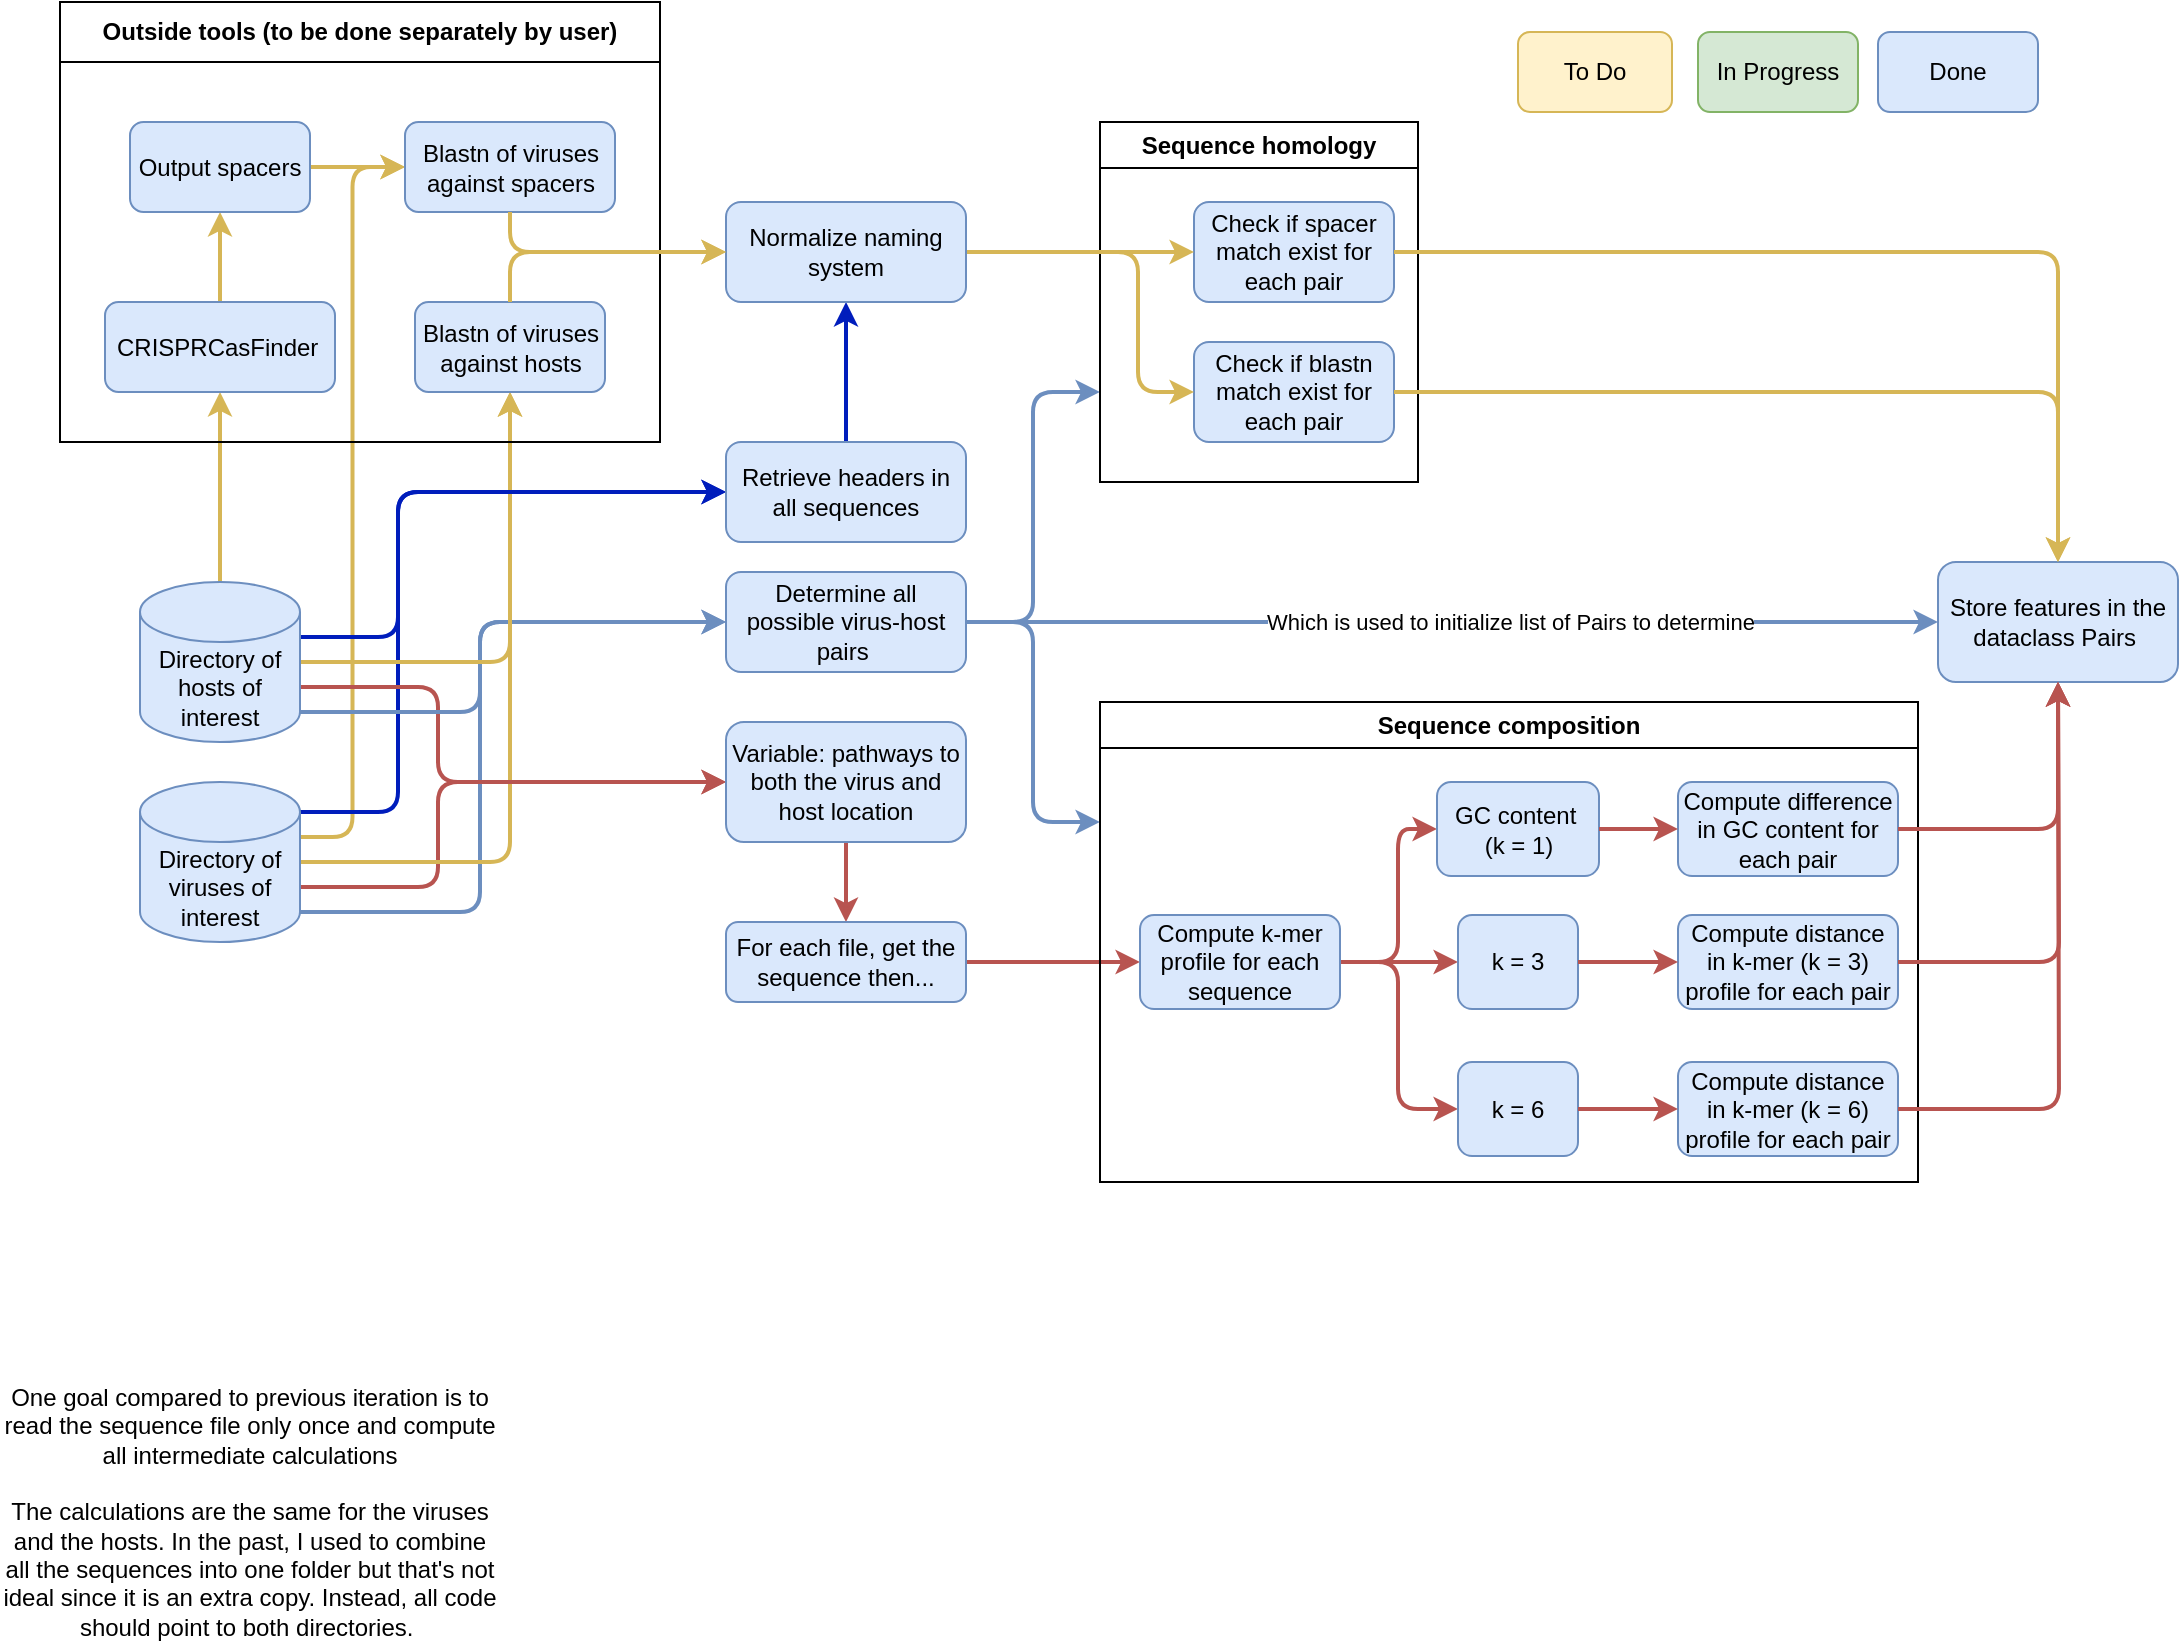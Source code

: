 <mxfile version="20.8.10" type="device"><diagram name="Page-1" id="HZKV-DVzep_siBIivs_k"><mxGraphModel dx="1083" dy="748" grid="1" gridSize="10" guides="1" tooltips="1" connect="1" arrows="1" fold="1" page="1" pageScale="1" pageWidth="1200" pageHeight="1000" math="0" shadow="0"><root><mxCell id="0"/><mxCell id="1" parent="0"/><mxCell id="N8tTXLDuEKd6TfWuMspu-23" style="edgeStyle=orthogonalEdgeStyle;orthogonalLoop=1;jettySize=auto;html=1;noJump=0;fillColor=#f8cecc;strokeColor=#b85450;rounded=1;strokeWidth=2;exitX=1;exitY=0;exitDx=0;exitDy=52.5;exitPerimeter=0;" parent="1" source="N8tTXLDuEKd6TfWuMspu-1" target="N8tTXLDuEKd6TfWuMspu-13" edge="1"><mxGeometry relative="1" as="geometry"><Array as="points"><mxPoint x="260" y="483"/><mxPoint x="260" y="430"/></Array></mxGeometry></mxCell><mxCell id="N8tTXLDuEKd6TfWuMspu-27" style="edgeStyle=orthogonalEdgeStyle;orthogonalLoop=1;jettySize=auto;html=1;exitX=1;exitY=1;exitDx=0;exitDy=-15;exitPerimeter=0;entryX=0;entryY=0.5;entryDx=0;entryDy=0;fillColor=#dae8fc;strokeColor=#6c8ebf;rounded=1;strokeWidth=2;" parent="1" source="N8tTXLDuEKd6TfWuMspu-1" target="N8tTXLDuEKd6TfWuMspu-3" edge="1"><mxGeometry relative="1" as="geometry"><Array as="points"><mxPoint x="281" y="495"/><mxPoint x="281" y="350"/></Array></mxGeometry></mxCell><mxCell id="jUDssbsDTD3gQ5ddlKub-88" style="edgeStyle=orthogonalEdgeStyle;rounded=1;orthogonalLoop=1;jettySize=auto;html=1;entryX=0.5;entryY=1;entryDx=0;entryDy=0;strokeWidth=2;fillColor=#fff2cc;strokeColor=#d6b656;" parent="1" source="N8tTXLDuEKd6TfWuMspu-1" target="jUDssbsDTD3gQ5ddlKub-35" edge="1"><mxGeometry relative="1" as="geometry"/></mxCell><mxCell id="jUDssbsDTD3gQ5ddlKub-91" style="edgeStyle=orthogonalEdgeStyle;rounded=1;orthogonalLoop=1;jettySize=auto;html=1;exitX=1;exitY=0;exitDx=0;exitDy=27.5;exitPerimeter=0;strokeWidth=2;entryX=0;entryY=0.5;entryDx=0;entryDy=0;fillColor=#fff2cc;strokeColor=#d6b656;" parent="1" source="N8tTXLDuEKd6TfWuMspu-1" target="jUDssbsDTD3gQ5ddlKub-43" edge="1"><mxGeometry relative="1" as="geometry"><mxPoint x="220" y="-20" as="targetPoint"/></mxGeometry></mxCell><mxCell id="jUDssbsDTD3gQ5ddlKub-98" style="edgeStyle=orthogonalEdgeStyle;rounded=1;orthogonalLoop=1;jettySize=auto;html=1;entryX=0;entryY=0.5;entryDx=0;entryDy=0;strokeWidth=2;fillColor=#0050ef;strokeColor=#001DBC;exitX=1;exitY=0;exitDx=0;exitDy=15;exitPerimeter=0;" parent="1" source="N8tTXLDuEKd6TfWuMspu-1" target="jUDssbsDTD3gQ5ddlKub-96" edge="1"><mxGeometry relative="1" as="geometry"><Array as="points"><mxPoint x="240" y="445"/><mxPoint x="240" y="285"/></Array></mxGeometry></mxCell><mxCell id="N8tTXLDuEKd6TfWuMspu-1" value="Directory of viruses of interest" style="shape=cylinder3;whiteSpace=wrap;html=1;boundedLbl=1;backgroundOutline=1;size=15;fillColor=#dae8fc;strokeColor=#6c8ebf;" parent="1" vertex="1"><mxGeometry x="111" y="430" width="80" height="80" as="geometry"/></mxCell><mxCell id="N8tTXLDuEKd6TfWuMspu-24" style="edgeStyle=orthogonalEdgeStyle;orthogonalLoop=1;jettySize=auto;html=1;entryX=0;entryY=0.5;entryDx=0;entryDy=0;fillColor=#f8cecc;strokeColor=#b85450;rounded=1;strokeWidth=2;exitX=1;exitY=0;exitDx=0;exitDy=52.5;exitPerimeter=0;" parent="1" source="N8tTXLDuEKd6TfWuMspu-2" target="N8tTXLDuEKd6TfWuMspu-13" edge="1"><mxGeometry relative="1" as="geometry"><Array as="points"><mxPoint x="260" y="383"/><mxPoint x="260" y="430"/></Array></mxGeometry></mxCell><mxCell id="N8tTXLDuEKd6TfWuMspu-26" style="edgeStyle=orthogonalEdgeStyle;orthogonalLoop=1;jettySize=auto;html=1;exitX=1;exitY=1;exitDx=0;exitDy=-15;exitPerimeter=0;entryX=0;entryY=0.5;entryDx=0;entryDy=0;noJump=0;fillColor=#dae8fc;strokeColor=#6c8ebf;rounded=1;strokeWidth=2;" parent="1" source="N8tTXLDuEKd6TfWuMspu-2" target="N8tTXLDuEKd6TfWuMspu-3" edge="1"><mxGeometry relative="1" as="geometry"><Array as="points"><mxPoint x="281" y="395"/><mxPoint x="281" y="350"/></Array></mxGeometry></mxCell><mxCell id="jUDssbsDTD3gQ5ddlKub-89" style="edgeStyle=orthogonalEdgeStyle;rounded=1;orthogonalLoop=1;jettySize=auto;html=1;entryX=0.5;entryY=1;entryDx=0;entryDy=0;strokeWidth=2;fillColor=#fff2cc;strokeColor=#d6b656;" parent="1" source="N8tTXLDuEKd6TfWuMspu-2" target="jUDssbsDTD3gQ5ddlKub-35" edge="1"><mxGeometry relative="1" as="geometry"/></mxCell><mxCell id="jUDssbsDTD3gQ5ddlKub-90" style="edgeStyle=orthogonalEdgeStyle;rounded=1;orthogonalLoop=1;jettySize=auto;html=1;entryX=0.5;entryY=1;entryDx=0;entryDy=0;strokeWidth=2;fillColor=#fff2cc;strokeColor=#d6b656;" parent="1" source="N8tTXLDuEKd6TfWuMspu-2" target="jUDssbsDTD3gQ5ddlKub-36" edge="1"><mxGeometry relative="1" as="geometry"/></mxCell><mxCell id="jUDssbsDTD3gQ5ddlKub-97" style="edgeStyle=orthogonalEdgeStyle;rounded=1;orthogonalLoop=1;jettySize=auto;html=1;entryX=0;entryY=0.5;entryDx=0;entryDy=0;strokeWidth=2;fillColor=#0050ef;strokeColor=#001DBC;exitX=1;exitY=0;exitDx=0;exitDy=27.5;exitPerimeter=0;" parent="1" source="N8tTXLDuEKd6TfWuMspu-2" target="jUDssbsDTD3gQ5ddlKub-96" edge="1"><mxGeometry relative="1" as="geometry"><Array as="points"><mxPoint x="240" y="358"/><mxPoint x="240" y="285"/></Array></mxGeometry></mxCell><mxCell id="N8tTXLDuEKd6TfWuMspu-2" value="Directory of hosts of interest" style="shape=cylinder3;whiteSpace=wrap;html=1;boundedLbl=1;backgroundOutline=1;size=15;fillColor=#dae8fc;strokeColor=#6c8ebf;" parent="1" vertex="1"><mxGeometry x="111" y="330" width="80" height="80" as="geometry"/></mxCell><mxCell id="jUDssbsDTD3gQ5ddlKub-23" style="edgeStyle=orthogonalEdgeStyle;rounded=1;orthogonalLoop=1;jettySize=auto;html=1;entryX=0;entryY=0.5;entryDx=0;entryDy=0;strokeWidth=2;fillColor=#dae8fc;strokeColor=#6c8ebf;" parent="1" source="N8tTXLDuEKd6TfWuMspu-3" target="jUDssbsDTD3gQ5ddlKub-12" edge="1"><mxGeometry relative="1" as="geometry"/></mxCell><mxCell id="jUDssbsDTD3gQ5ddlKub-24" value="Which is used to initialize list of Pairs to determine" style="edgeLabel;html=1;align=center;verticalAlign=middle;resizable=0;points=[];" parent="jUDssbsDTD3gQ5ddlKub-23" vertex="1" connectable="0"><mxGeometry x="-0.19" relative="1" as="geometry"><mxPoint x="75" as="offset"/></mxGeometry></mxCell><mxCell id="jUDssbsDTD3gQ5ddlKub-28" style="edgeStyle=orthogonalEdgeStyle;rounded=1;orthogonalLoop=1;jettySize=auto;html=1;entryX=0;entryY=0.25;entryDx=0;entryDy=0;strokeWidth=2;fillColor=#dae8fc;strokeColor=#6c8ebf;" parent="1" source="N8tTXLDuEKd6TfWuMspu-3" target="jUDssbsDTD3gQ5ddlKub-71" edge="1"><mxGeometry relative="1" as="geometry"><mxPoint x="561" y="465" as="targetPoint"/></mxGeometry></mxCell><mxCell id="L0_-nIPDvtcLrT9radh1-1" style="edgeStyle=orthogonalEdgeStyle;rounded=1;orthogonalLoop=1;jettySize=auto;html=1;entryX=0;entryY=0.75;entryDx=0;entryDy=0;fillColor=#dae8fc;strokeColor=#6c8ebf;strokeWidth=2;" parent="1" source="N8tTXLDuEKd6TfWuMspu-3" target="jUDssbsDTD3gQ5ddlKub-95" edge="1"><mxGeometry relative="1" as="geometry"/></mxCell><mxCell id="N8tTXLDuEKd6TfWuMspu-3" value="Determine all possible virus-host pairs&amp;nbsp;" style="rounded=1;whiteSpace=wrap;html=1;fillColor=#dae8fc;strokeColor=#6c8ebf;" parent="1" vertex="1"><mxGeometry x="404" y="325" width="120" height="50" as="geometry"/></mxCell><mxCell id="N8tTXLDuEKd6TfWuMspu-17" style="edgeStyle=orthogonalEdgeStyle;orthogonalLoop=1;jettySize=auto;html=1;fillColor=#f8cecc;strokeColor=#b85450;rounded=1;strokeWidth=2;" parent="1" source="N8tTXLDuEKd6TfWuMspu-13" target="N8tTXLDuEKd6TfWuMspu-16" edge="1"><mxGeometry relative="1" as="geometry"/></mxCell><mxCell id="N8tTXLDuEKd6TfWuMspu-13" value="Variable: pathways to both the virus and host location" style="rounded=1;whiteSpace=wrap;html=1;fillColor=#dae8fc;strokeColor=#6c8ebf;" parent="1" vertex="1"><mxGeometry x="404" y="400" width="120" height="60" as="geometry"/></mxCell><mxCell id="N8tTXLDuEKd6TfWuMspu-19" style="edgeStyle=orthogonalEdgeStyle;orthogonalLoop=1;jettySize=auto;html=1;entryX=0;entryY=0.5;entryDx=0;entryDy=0;fillColor=#f8cecc;strokeColor=#b85450;rounded=1;strokeWidth=2;" parent="1" source="N8tTXLDuEKd6TfWuMspu-16" target="jUDssbsDTD3gQ5ddlKub-72" edge="1"><mxGeometry relative="1" as="geometry"><mxPoint x="561" y="550" as="targetPoint"/></mxGeometry></mxCell><mxCell id="N8tTXLDuEKd6TfWuMspu-16" value="For each file, get the sequence then..." style="rounded=1;whiteSpace=wrap;html=1;fillColor=#dae8fc;strokeColor=#6c8ebf;" parent="1" vertex="1"><mxGeometry x="404" y="500" width="120" height="40" as="geometry"/></mxCell><mxCell id="jUDssbsDTD3gQ5ddlKub-12" value="Store features in the dataclass Pairs&amp;nbsp;" style="rounded=1;whiteSpace=wrap;html=1;fillColor=#dae8fc;strokeColor=#6c8ebf;" parent="1" vertex="1"><mxGeometry x="1010" y="320" width="120" height="60" as="geometry"/></mxCell><mxCell id="jUDssbsDTD3gQ5ddlKub-32" value="Outside tools (to be done separately by user)" style="swimlane;whiteSpace=wrap;html=1;startSize=30;" parent="1" vertex="1"><mxGeometry x="71" y="40" width="300" height="220" as="geometry"/></mxCell><mxCell id="jUDssbsDTD3gQ5ddlKub-35" value="Blastn of viruses against hosts" style="rounded=1;whiteSpace=wrap;html=1;fillColor=#dae8fc;strokeColor=#6c8ebf;" parent="jUDssbsDTD3gQ5ddlKub-32" vertex="1"><mxGeometry x="177.5" y="150" width="95" height="45" as="geometry"/></mxCell><mxCell id="jUDssbsDTD3gQ5ddlKub-93" style="edgeStyle=orthogonalEdgeStyle;rounded=1;orthogonalLoop=1;jettySize=auto;html=1;strokeWidth=2;fillColor=#fff2cc;strokeColor=#d6b656;" parent="jUDssbsDTD3gQ5ddlKub-32" source="jUDssbsDTD3gQ5ddlKub-36" target="jUDssbsDTD3gQ5ddlKub-38" edge="1"><mxGeometry relative="1" as="geometry"/></mxCell><mxCell id="jUDssbsDTD3gQ5ddlKub-36" value="CRISPRCasFinder&amp;nbsp;" style="rounded=1;whiteSpace=wrap;html=1;fillColor=#dae8fc;strokeColor=#6c8ebf;" parent="jUDssbsDTD3gQ5ddlKub-32" vertex="1"><mxGeometry x="22.5" y="150" width="115" height="45" as="geometry"/></mxCell><mxCell id="jUDssbsDTD3gQ5ddlKub-94" style="edgeStyle=orthogonalEdgeStyle;rounded=1;orthogonalLoop=1;jettySize=auto;html=1;entryX=0;entryY=0.5;entryDx=0;entryDy=0;strokeWidth=2;fillColor=#fff2cc;strokeColor=#d6b656;" parent="jUDssbsDTD3gQ5ddlKub-32" source="jUDssbsDTD3gQ5ddlKub-38" target="jUDssbsDTD3gQ5ddlKub-43" edge="1"><mxGeometry relative="1" as="geometry"/></mxCell><mxCell id="jUDssbsDTD3gQ5ddlKub-38" value="Output spacers" style="rounded=1;whiteSpace=wrap;html=1;fillColor=#dae8fc;strokeColor=#6c8ebf;" parent="jUDssbsDTD3gQ5ddlKub-32" vertex="1"><mxGeometry x="35" y="60" width="90" height="45" as="geometry"/></mxCell><mxCell id="jUDssbsDTD3gQ5ddlKub-43" value="Blastn of viruses against spacers" style="rounded=1;whiteSpace=wrap;html=1;fillColor=#dae8fc;strokeColor=#6c8ebf;" parent="jUDssbsDTD3gQ5ddlKub-32" vertex="1"><mxGeometry x="172.5" y="60" width="105" height="45" as="geometry"/></mxCell><mxCell id="jUDssbsDTD3gQ5ddlKub-33" value="One goal compared to previous iteration is to read the sequence file only once and compute all intermediate calculations&lt;br&gt;&lt;br&gt;The calculations are the same for the viruses and the hosts. In the past, I used to combine all the sequences into one folder but that's not ideal since it is an extra copy. Instead, all code should point to both directories.&amp;nbsp;" style="text;html=1;strokeColor=none;fillColor=none;align=center;verticalAlign=middle;whiteSpace=wrap;rounded=0;" parent="1" vertex="1"><mxGeometry x="41" y="780" width="250" height="30" as="geometry"/></mxCell><mxCell id="jUDssbsDTD3gQ5ddlKub-71" value="Sequence composition&lt;br&gt;" style="swimlane;whiteSpace=wrap;html=1;" parent="1" vertex="1"><mxGeometry x="591" y="390" width="409" height="240" as="geometry"><mxRectangle x="531" y="505" width="170" height="30" as="alternateBounds"/></mxGeometry></mxCell><mxCell id="L0_-nIPDvtcLrT9radh1-14" style="edgeStyle=orthogonalEdgeStyle;rounded=1;orthogonalLoop=1;jettySize=auto;html=1;entryX=0;entryY=0.5;entryDx=0;entryDy=0;strokeWidth=2;fillColor=#f8cecc;strokeColor=#b85450;" parent="jUDssbsDTD3gQ5ddlKub-71" source="jUDssbsDTD3gQ5ddlKub-72" target="jUDssbsDTD3gQ5ddlKub-73" edge="1"><mxGeometry relative="1" as="geometry"><Array as="points"><mxPoint x="149" y="130"/><mxPoint x="149" y="63"/></Array></mxGeometry></mxCell><mxCell id="L0_-nIPDvtcLrT9radh1-15" style="edgeStyle=orthogonalEdgeStyle;rounded=1;orthogonalLoop=1;jettySize=auto;html=1;entryX=0;entryY=0.5;entryDx=0;entryDy=0;strokeWidth=2;fillColor=#f8cecc;strokeColor=#b85450;" parent="jUDssbsDTD3gQ5ddlKub-71" source="jUDssbsDTD3gQ5ddlKub-72" target="jUDssbsDTD3gQ5ddlKub-75" edge="1"><mxGeometry relative="1" as="geometry"/></mxCell><mxCell id="L0_-nIPDvtcLrT9radh1-16" style="edgeStyle=orthogonalEdgeStyle;rounded=1;orthogonalLoop=1;jettySize=auto;html=1;entryX=0;entryY=0.5;entryDx=0;entryDy=0;strokeWidth=2;fillColor=#f8cecc;strokeColor=#b85450;" parent="jUDssbsDTD3gQ5ddlKub-71" source="jUDssbsDTD3gQ5ddlKub-72" target="jUDssbsDTD3gQ5ddlKub-77" edge="1"><mxGeometry relative="1" as="geometry"><Array as="points"><mxPoint x="149" y="130"/><mxPoint x="149" y="203"/></Array></mxGeometry></mxCell><mxCell id="jUDssbsDTD3gQ5ddlKub-72" value="Compute k-mer profile for each sequence" style="rounded=1;whiteSpace=wrap;html=1;fillColor=#dae8fc;strokeColor=#6c8ebf;" parent="jUDssbsDTD3gQ5ddlKub-71" vertex="1"><mxGeometry x="20" y="106.5" width="100" height="47" as="geometry"/></mxCell><mxCell id="jUDssbsDTD3gQ5ddlKub-73" value="GC content&amp;nbsp;&lt;br&gt;(k = 1)" style="rounded=1;whiteSpace=wrap;html=1;fillColor=#dae8fc;strokeColor=#6c8ebf;" parent="jUDssbsDTD3gQ5ddlKub-71" vertex="1"><mxGeometry x="168.5" y="40" width="81" height="47" as="geometry"/></mxCell><mxCell id="jUDssbsDTD3gQ5ddlKub-75" value="k = 3" style="rounded=1;whiteSpace=wrap;html=1;fillColor=#dae8fc;strokeColor=#6c8ebf;" parent="jUDssbsDTD3gQ5ddlKub-71" vertex="1"><mxGeometry x="179" y="106.5" width="60" height="47" as="geometry"/></mxCell><mxCell id="jUDssbsDTD3gQ5ddlKub-77" value="k = 6" style="rounded=1;whiteSpace=wrap;html=1;fillColor=#dae8fc;strokeColor=#6c8ebf;" parent="jUDssbsDTD3gQ5ddlKub-71" vertex="1"><mxGeometry x="179" y="180" width="60" height="47" as="geometry"/></mxCell><mxCell id="jUDssbsDTD3gQ5ddlKub-79" value="Compute difference in GC content for each pair" style="rounded=1;whiteSpace=wrap;html=1;fillColor=#dae8fc;strokeColor=#6c8ebf;" parent="jUDssbsDTD3gQ5ddlKub-71" vertex="1"><mxGeometry x="289" y="40" width="110" height="47" as="geometry"/></mxCell><mxCell id="jUDssbsDTD3gQ5ddlKub-80" style="edgeStyle=orthogonalEdgeStyle;rounded=1;orthogonalLoop=1;jettySize=auto;html=1;entryX=0;entryY=0.5;entryDx=0;entryDy=0;strokeWidth=2;fillColor=#f8cecc;strokeColor=#b85450;" parent="jUDssbsDTD3gQ5ddlKub-71" source="jUDssbsDTD3gQ5ddlKub-73" target="jUDssbsDTD3gQ5ddlKub-79" edge="1"><mxGeometry relative="1" as="geometry"/></mxCell><mxCell id="jUDssbsDTD3gQ5ddlKub-81" value="Compute distance in k-mer (k = 3) profile for each pair" style="rounded=1;whiteSpace=wrap;html=1;fillColor=#dae8fc;strokeColor=#6c8ebf;" parent="jUDssbsDTD3gQ5ddlKub-71" vertex="1"><mxGeometry x="289" y="106.5" width="110" height="47" as="geometry"/></mxCell><mxCell id="jUDssbsDTD3gQ5ddlKub-82" style="edgeStyle=orthogonalEdgeStyle;rounded=1;orthogonalLoop=1;jettySize=auto;html=1;entryX=0;entryY=0.5;entryDx=0;entryDy=0;strokeWidth=2;fillColor=#f8cecc;strokeColor=#b85450;" parent="jUDssbsDTD3gQ5ddlKub-71" source="jUDssbsDTD3gQ5ddlKub-75" target="jUDssbsDTD3gQ5ddlKub-81" edge="1"><mxGeometry relative="1" as="geometry"/></mxCell><mxCell id="jUDssbsDTD3gQ5ddlKub-83" value="Compute distance in k-mer (k = 6) profile for each pair" style="rounded=1;whiteSpace=wrap;html=1;fillColor=#dae8fc;strokeColor=#6c8ebf;" parent="jUDssbsDTD3gQ5ddlKub-71" vertex="1"><mxGeometry x="289" y="180" width="110" height="47" as="geometry"/></mxCell><mxCell id="jUDssbsDTD3gQ5ddlKub-84" style="edgeStyle=orthogonalEdgeStyle;rounded=1;orthogonalLoop=1;jettySize=auto;html=1;entryX=0;entryY=0.5;entryDx=0;entryDy=0;strokeWidth=2;fillColor=#f8cecc;strokeColor=#b85450;" parent="jUDssbsDTD3gQ5ddlKub-71" source="jUDssbsDTD3gQ5ddlKub-77" target="jUDssbsDTD3gQ5ddlKub-83" edge="1"><mxGeometry relative="1" as="geometry"/></mxCell><mxCell id="jUDssbsDTD3gQ5ddlKub-95" value="Sequence homology" style="swimlane;whiteSpace=wrap;html=1;" parent="1" vertex="1"><mxGeometry x="591" y="100" width="159" height="180" as="geometry"><mxRectangle x="531" y="220" width="160" height="30" as="alternateBounds"/></mxGeometry></mxCell><mxCell id="L0_-nIPDvtcLrT9radh1-6" value="Check if spacer match exist for each pair" style="rounded=1;whiteSpace=wrap;html=1;fillColor=#dae8fc;strokeColor=#6c8ebf;" parent="jUDssbsDTD3gQ5ddlKub-95" vertex="1"><mxGeometry x="47" y="40" width="100" height="50" as="geometry"/></mxCell><mxCell id="L0_-nIPDvtcLrT9radh1-7" value="Check if blastn match exist for each pair" style="rounded=1;whiteSpace=wrap;html=1;fillColor=#dae8fc;strokeColor=#6c8ebf;" parent="jUDssbsDTD3gQ5ddlKub-95" vertex="1"><mxGeometry x="47" y="110" width="100" height="50" as="geometry"/></mxCell><mxCell id="L0_-nIPDvtcLrT9radh1-11" style="edgeStyle=orthogonalEdgeStyle;rounded=1;orthogonalLoop=1;jettySize=auto;html=1;entryX=0.5;entryY=1;entryDx=0;entryDy=0;strokeWidth=2;fillColor=#0050ef;strokeColor=#001DBC;" parent="1" source="jUDssbsDTD3gQ5ddlKub-96" target="L0_-nIPDvtcLrT9radh1-8" edge="1"><mxGeometry relative="1" as="geometry"/></mxCell><mxCell id="jUDssbsDTD3gQ5ddlKub-96" value="Retrieve headers in all sequences" style="rounded=1;whiteSpace=wrap;html=1;fillColor=#dae8fc;strokeColor=#6c8ebf;" parent="1" vertex="1"><mxGeometry x="404" y="260" width="120" height="50" as="geometry"/></mxCell><mxCell id="L0_-nIPDvtcLrT9radh1-12" style="edgeStyle=orthogonalEdgeStyle;rounded=1;orthogonalLoop=1;jettySize=auto;html=1;entryX=0;entryY=0.5;entryDx=0;entryDy=0;strokeWidth=2;fillColor=#fff2cc;strokeColor=#d6b656;" parent="1" source="L0_-nIPDvtcLrT9radh1-8" target="L0_-nIPDvtcLrT9radh1-6" edge="1"><mxGeometry relative="1" as="geometry"/></mxCell><mxCell id="L0_-nIPDvtcLrT9radh1-13" style="edgeStyle=orthogonalEdgeStyle;rounded=1;orthogonalLoop=1;jettySize=auto;html=1;entryX=0;entryY=0.5;entryDx=0;entryDy=0;strokeWidth=2;fillColor=#fff2cc;strokeColor=#d6b656;" parent="1" source="L0_-nIPDvtcLrT9radh1-8" target="L0_-nIPDvtcLrT9radh1-7" edge="1"><mxGeometry relative="1" as="geometry"><Array as="points"><mxPoint x="610" y="165"/><mxPoint x="610" y="235"/></Array></mxGeometry></mxCell><mxCell id="L0_-nIPDvtcLrT9radh1-8" value="Normalize naming system" style="rounded=1;whiteSpace=wrap;html=1;fillColor=#dae8fc;strokeColor=#6c8ebf;" parent="1" vertex="1"><mxGeometry x="404" y="140" width="120" height="50" as="geometry"/></mxCell><mxCell id="L0_-nIPDvtcLrT9radh1-9" style="edgeStyle=orthogonalEdgeStyle;rounded=1;orthogonalLoop=1;jettySize=auto;html=1;entryX=0;entryY=0.5;entryDx=0;entryDy=0;strokeWidth=2;exitX=0.5;exitY=1;exitDx=0;exitDy=0;fillColor=#fff2cc;strokeColor=#d6b656;" parent="1" source="jUDssbsDTD3gQ5ddlKub-43" target="L0_-nIPDvtcLrT9radh1-8" edge="1"><mxGeometry relative="1" as="geometry"/></mxCell><mxCell id="L0_-nIPDvtcLrT9radh1-10" style="edgeStyle=orthogonalEdgeStyle;rounded=1;orthogonalLoop=1;jettySize=auto;html=1;entryX=0;entryY=0.5;entryDx=0;entryDy=0;strokeWidth=2;exitX=0.5;exitY=0;exitDx=0;exitDy=0;fillColor=#fff2cc;strokeColor=#d6b656;" parent="1" source="jUDssbsDTD3gQ5ddlKub-35" target="L0_-nIPDvtcLrT9radh1-8" edge="1"><mxGeometry relative="1" as="geometry"/></mxCell><mxCell id="L0_-nIPDvtcLrT9radh1-17" style="edgeStyle=orthogonalEdgeStyle;rounded=1;orthogonalLoop=1;jettySize=auto;html=1;entryX=0.5;entryY=1;entryDx=0;entryDy=0;strokeWidth=2;fillColor=#f8cecc;strokeColor=#b85450;" parent="1" source="jUDssbsDTD3gQ5ddlKub-79" target="jUDssbsDTD3gQ5ddlKub-12" edge="1"><mxGeometry relative="1" as="geometry"/></mxCell><mxCell id="L0_-nIPDvtcLrT9radh1-18" style="edgeStyle=orthogonalEdgeStyle;rounded=1;orthogonalLoop=1;jettySize=auto;html=1;strokeWidth=2;fillColor=#f8cecc;strokeColor=#b85450;" parent="1" source="jUDssbsDTD3gQ5ddlKub-81" edge="1"><mxGeometry relative="1" as="geometry"><mxPoint x="1070" y="380" as="targetPoint"/></mxGeometry></mxCell><mxCell id="L0_-nIPDvtcLrT9radh1-19" style="edgeStyle=orthogonalEdgeStyle;rounded=1;orthogonalLoop=1;jettySize=auto;html=1;strokeWidth=2;fillColor=#f8cecc;strokeColor=#b85450;" parent="1" source="jUDssbsDTD3gQ5ddlKub-83" edge="1"><mxGeometry relative="1" as="geometry"><mxPoint x="1070" y="380" as="targetPoint"/></mxGeometry></mxCell><mxCell id="L0_-nIPDvtcLrT9radh1-20" style="edgeStyle=orthogonalEdgeStyle;rounded=1;orthogonalLoop=1;jettySize=auto;html=1;entryX=0.5;entryY=0;entryDx=0;entryDy=0;strokeWidth=2;fillColor=#fff2cc;strokeColor=#d6b656;" parent="1" source="L0_-nIPDvtcLrT9radh1-6" target="jUDssbsDTD3gQ5ddlKub-12" edge="1"><mxGeometry relative="1" as="geometry"/></mxCell><mxCell id="L0_-nIPDvtcLrT9radh1-21" style="edgeStyle=orthogonalEdgeStyle;rounded=1;orthogonalLoop=1;jettySize=auto;html=1;strokeWidth=2;fillColor=#fff2cc;strokeColor=#d6b656;" parent="1" source="L0_-nIPDvtcLrT9radh1-7" target="jUDssbsDTD3gQ5ddlKub-12" edge="1"><mxGeometry relative="1" as="geometry"/></mxCell><mxCell id="jURXGUO0KNEmCWY5LoVV-1" value="Done" style="rounded=1;whiteSpace=wrap;html=1;fillColor=#dae8fc;strokeColor=#6c8ebf;" parent="1" vertex="1"><mxGeometry x="980" y="55" width="80" height="40" as="geometry"/></mxCell><mxCell id="jURXGUO0KNEmCWY5LoVV-2" value="In Progress" style="rounded=1;whiteSpace=wrap;html=1;fillColor=#d5e8d4;strokeColor=#82b366;" parent="1" vertex="1"><mxGeometry x="890" y="55" width="80" height="40" as="geometry"/></mxCell><mxCell id="jURXGUO0KNEmCWY5LoVV-3" value="To Do" style="rounded=1;whiteSpace=wrap;html=1;fillColor=#fff2cc;strokeColor=#d6b656;" parent="1" vertex="1"><mxGeometry x="800" y="55" width="77" height="40" as="geometry"/></mxCell></root></mxGraphModel></diagram></mxfile>